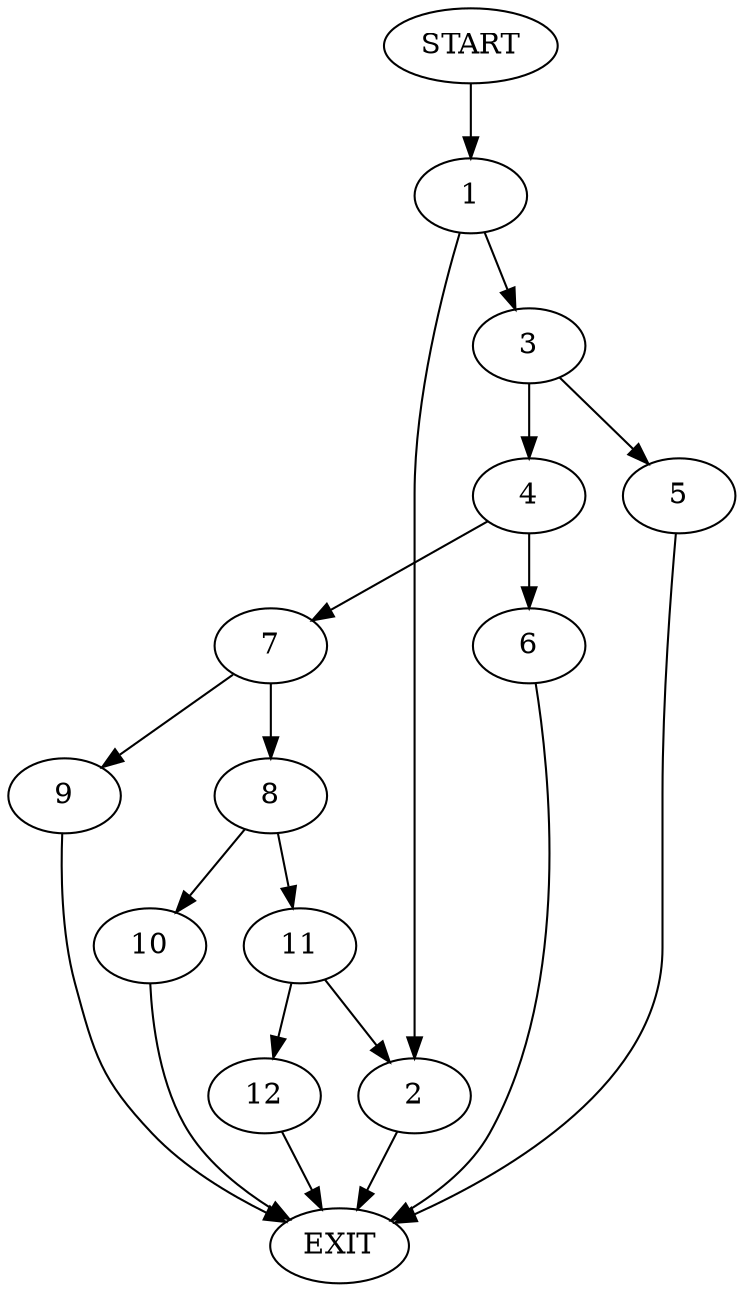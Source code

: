 digraph {
0 [label="START"]
13 [label="EXIT"]
0 -> 1
1 -> 2
1 -> 3
3 -> 4
3 -> 5
2 -> 13
5 -> 13
4 -> 6
4 -> 7
7 -> 8
7 -> 9
6 -> 13
8 -> 10
8 -> 11
9 -> 13
11 -> 2
11 -> 12
10 -> 13
12 -> 13
}
